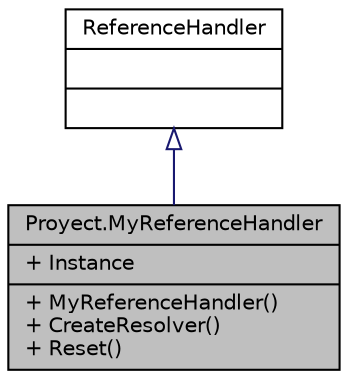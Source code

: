 digraph "Proyect.MyReferenceHandler"
{
 // INTERACTIVE_SVG=YES
 // LATEX_PDF_SIZE
  edge [fontname="Helvetica",fontsize="10",labelfontname="Helvetica",labelfontsize="10"];
  node [fontname="Helvetica",fontsize="10",shape=record];
  Node1 [label="{Proyect.MyReferenceHandler\n|+ Instance\l|+ MyReferenceHandler()\l+ CreateResolver()\l+ Reset()\l}",height=0.2,width=0.4,color="black", fillcolor="grey75", style="filled", fontcolor="black",tooltip="Handler utilizado para la serializacion."];
  Node2 -> Node1 [dir="back",color="midnightblue",fontsize="10",style="solid",arrowtail="onormal",fontname="Helvetica"];
  Node2 [label="{ReferenceHandler\n||}",height=0.2,width=0.4,color="black", fillcolor="white", style="filled",URL="$classReferenceHandler.html",tooltip=" "];
}

